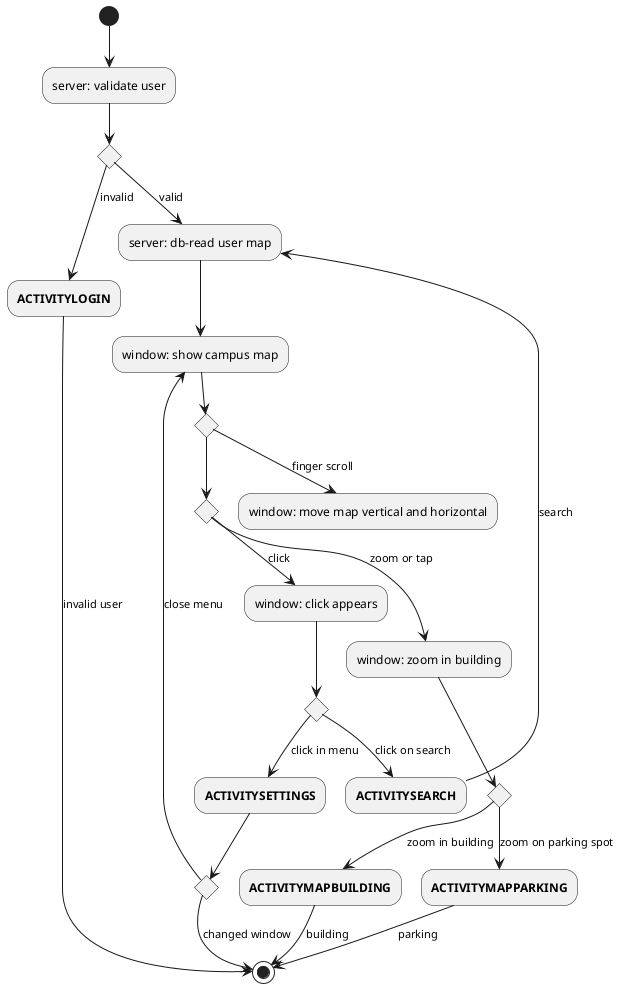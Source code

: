 @startuml
(*)  --> "server: validate user"
if "" then
    --> [invalid] "**ACTIVITYLOGIN**"
    --> [invalid user] (*)
else
    --> [valid] "server: db-read user map"
    --> "window: show campus map"
    if "" then
        --> [finger scroll] "window: move map vertical and horizontal"
    else
        if "" then
            --> [zoom or tap] "window: zoom in building"
            if "" then
                --> [zoom in building] "**ACTIVITYMAPBUILDING**"
                --> [building] (*)
            else
                --> [zoom on parking spot] "**ACTIVITYMAPPARKING**"
                --> [parking] (*)
            Endif
        else
            --> [click] "window: click appears"
            if "" then
                --> [click in menu] "**ACTIVITYSETTINGS**"
                if "" then
                    --> [changed window] (*)
                else
                    --> [close menu] "window: show campus map"
                Endif
            else
                --> [click on search] "**ACTIVITYSEARCH**"
                --> [search] "server: db-read user map"
            Endif
        Endif
    Endif
Endif
@enduml